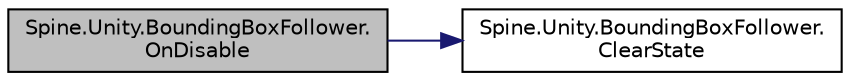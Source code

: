 digraph "Spine.Unity.BoundingBoxFollower.OnDisable"
{
 // LATEX_PDF_SIZE
  edge [fontname="Helvetica",fontsize="10",labelfontname="Helvetica",labelfontsize="10"];
  node [fontname="Helvetica",fontsize="10",shape=record];
  rankdir="LR";
  Node1 [label="Spine.Unity.BoundingBoxFollower.\lOnDisable",height=0.2,width=0.4,color="black", fillcolor="grey75", style="filled", fontcolor="black",tooltip=" "];
  Node1 -> Node2 [color="midnightblue",fontsize="10",style="solid",fontname="Helvetica"];
  Node2 [label="Spine.Unity.BoundingBoxFollower.\lClearState",height=0.2,width=0.4,color="black", fillcolor="white", style="filled",URL="$class_spine_1_1_unity_1_1_bounding_box_follower.html#acebcbf9547a396cb352fbb817ce877b9",tooltip=" "];
}
